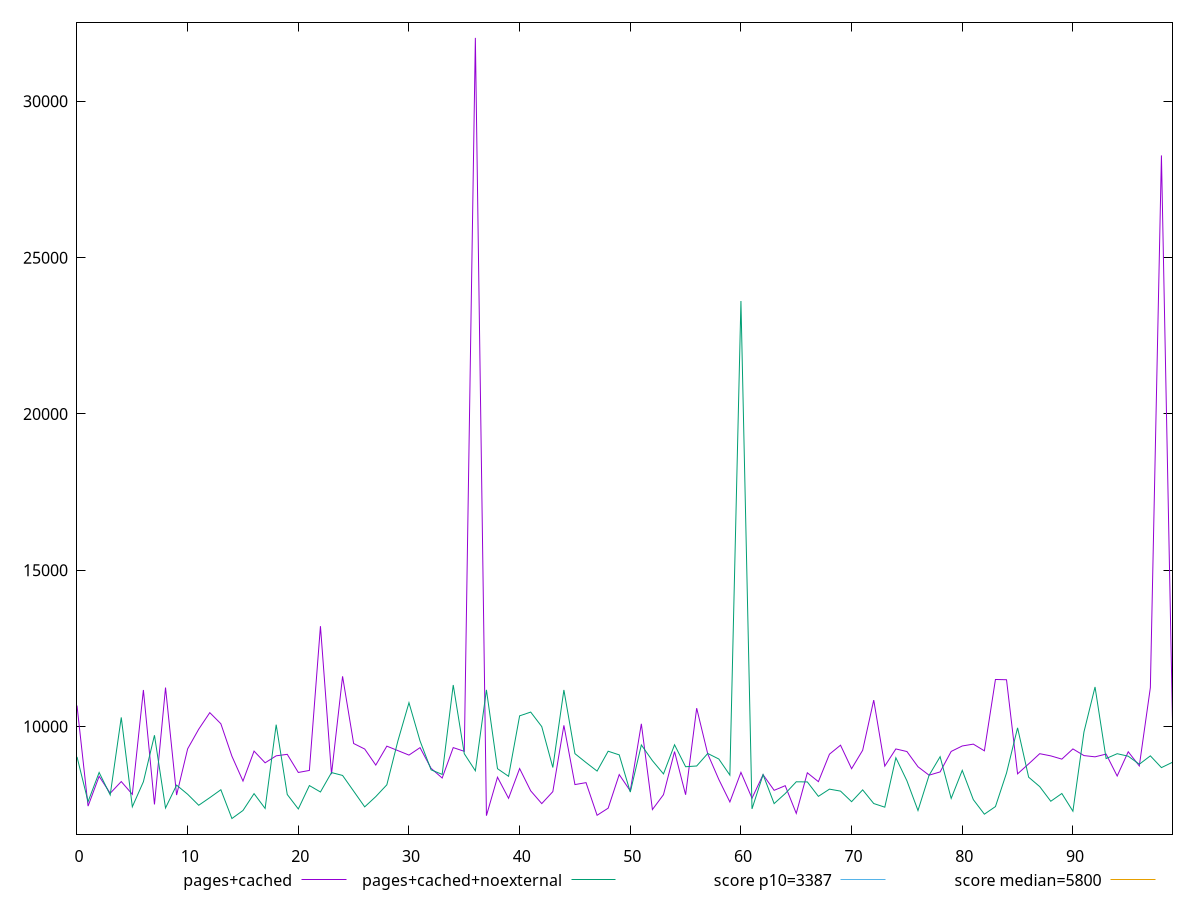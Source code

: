 reset

$pagesCached <<EOF
0 10673.596341868317
1 7457.478996838468
2 8410.274307251362
3 7867.626146213537
4 8243.021615858715
5 7833.068555129311
6 11171.887453100891
7 7511.831660285703
8 11247.525696868612
9 7810.687669954608
10 9290.207195298251
11 9917.976651895808
12 10446.695343483447
13 10091.443853925754
14 9052.358628500553
15 8258.71698795215
16 9216.724434476952
17 8842.28050542769
18 9065.813137621202
19 9113.273691567667
20 8533.536559018026
21 8598.513487911983
22 13213.562903655253
23 8480.068930687292
24 11607.803429578784
25 9459.860663084812
26 9283.383671147903
27 8769.750869230993
28 9374.99394946367
29 9232.579372850483
30 9089.326616776234
31 9327.366560703198
32 8665.042357912569
33 8355.715150559614
34 9328.622158717371
35 9210.252492008705
36 32028.63863001416
37 7151.23988300711
38 8381.79119404713
39 7707.145178518598
40 8658.510382009346
41 7945.965890846313
42 7537.3962882506485
43 7919.785245139736
44 10040.28480713896
45 8146.0470374143315
46 8208.04670945611
47 7163.916367077063
48 7391.369786242452
49 8465.305608791321
50 7943.6944935435495
51 10088.956414573333
52 7347.186537596898
53 7822.649240600351
54 9201.452007884563
55 7820.75935313592
56 10589.795834901839
57 9126.680955857835
58 8310.232071220467
59 7589.974155565727
60 8536.375116540567
61 7710.633560073875
62 8460.410442291817
63 7962.47616384533
64 8110.516527591108
65 7223.865598050339
66 8523.030289018345
67 8239.913189046352
68 9118.398580113084
69 9405.850518901072
70 8654.254896039865
71 9243.400508694722
72 10848.646518354002
73 8736.853712349639
74 9285.850983698547
75 9202.930634574299
76 8715.832400243282
77 8446.704933056728
78 8550.946592853108
79 9206.475108170003
80 9380.913396836599
81 9440.051408797888
82 9225.862623615943
83 11507.721378075516
84 11499.152240194246
85 8488.897711792793
86 8807.497363410745
87 9134.171223409949
88 9064.084508359094
89 8960.261318739778
90 9286.633059792406
91 9073.302054223619
92 9033.46511875581
93 9121.045024570074
94 8419.896288177195
95 9195.524180376258
96 8743.148957022768
97 11248.758020769379
98 28270.67423475434
99 10172.10764974722
EOF

$pagesCachedNoexternal <<EOF
0 9032.791758554311
1 7600.5590876794995
2 8533.300091273984
3 7814.496256053592
4 10294.266189746439
5 7435.527372277018
6 8236.304175426782
7 9723.6720636083
8 7396.783466771443
9 8129.099370593202
10 7836.127124058265
11 7484.181011042178
12 7727.4917362041015
13 7980.892650356007
14 7060.3938499442265
15 7317.5658447142205
16 7856.151887869899
17 7382.780426562707
18 10061.62409116184
19 7829.414444335326
20 7366.21505184701
21 8114.379097815888
22 7909.206562843117
23 8530.06530518636
24 8438.293515857353
25 7936.196882259843
26 7433.08695035363
27 7761.351987194572
28 8139.045848629818
29 9543.775218320628
30 10764.935621140081
31 9541.911345123306
32 8618.273771520706
33 8471.45899734912
34 11331.533915913415
35 9132.080477511554
36 8587.004119494104
37 11175.013328418565
38 8654.222150408303
39 8410.517179917095
40 10344.819909838494
41 10464.89379504342
42 10000.455986357243
43 8692.198190469127
44 11173.087066526305
45 9134.820487634657
46 8850.948820122201
47 8578.00166046691
48 9212.855984776354
49 9096.22909943148
50 7905.637783361841
51 9413.152598168796
52 8911.52428104303
53 8487.394739077728
54 9418.998572978984
55 8716.882417815163
56 8740.51163846808
57 9141.136980111009
58 8964.027971873056
59 8449.089013521898
60 23613.013351868005
61 7368.282853358253
62 8463.980849565829
63 7537.811084066136
64 7857.76826750524
65 8235.161824506387
66 8230.676516185413
67 7769.286972037278
68 8000.224481846424
69 7937.202459180468
70 7598.995593134674
71 7977.059721406957
72 7539.717831745682
73 7423.079535462174
74 9003.940430641924
75 8266.471141616894
76 7316.405914554007
77 8440.31650230785
78 9037.936268225734
79 7703.511272438443
80 8600.954292784649
81 7665.044677944232
82 7199.246234353175
83 7442.264579715931
84 8515.851474844825
85 9961.451953301344
86 8382.134371072712
87 8081.455723299917
88 7612.358379087042
89 7860.475094625463
90 7294.220134739284
91 9830.271465633683
92 11268.146971988903
93 8978.448696976579
94 9133.395101696737
95 9053.869829994797
96 8796.80111280542
97 9064.929419948901
98 8688.701015389373
99 8859.731107795866
EOF

set key outside below
set xrange [0:99]
set yrange [6561.028954342828:32528.00352561556]
set trange [6561.028954342828:32528.00352561556]
set terminal svg size 640, 520 enhanced background rgb 'white'
set output "reprap/speed-index/comparison/line/1_vs_2.svg"

plot $pagesCached title "pages+cached" with line, \
     $pagesCachedNoexternal title "pages+cached+noexternal" with line, \
     3387 title "score p10=3387", \
     5800 title "score median=5800"

reset
